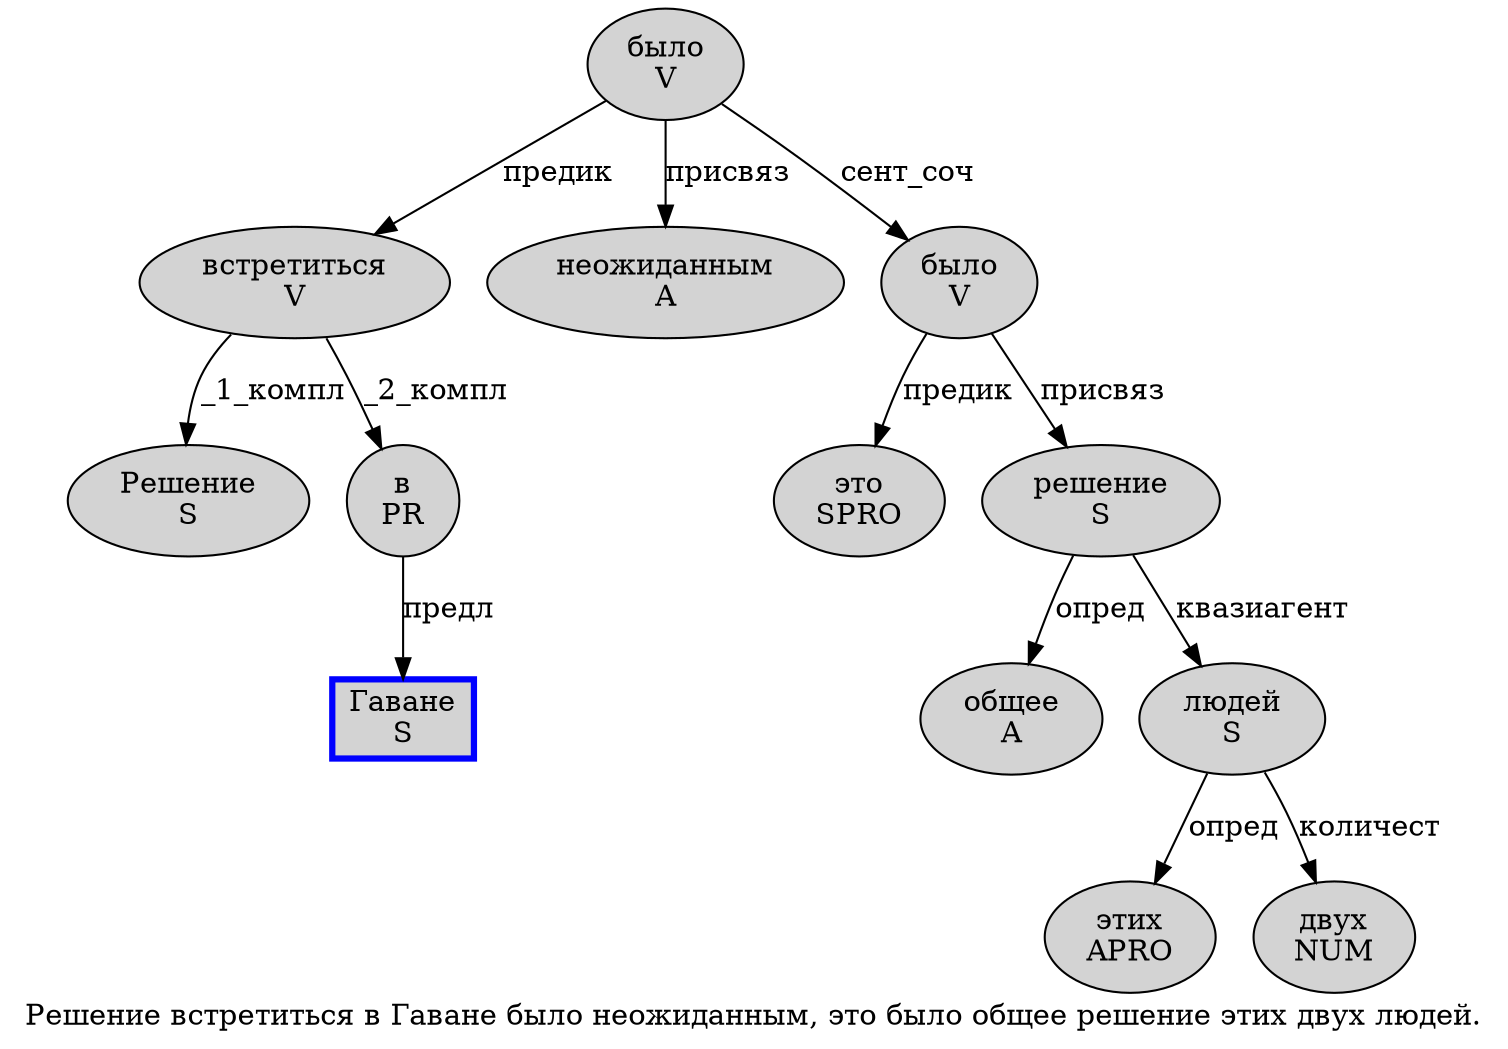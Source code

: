 digraph SENTENCE_211 {
	graph [label="Решение встретиться в Гаване было неожиданным, это было общее решение этих двух людей."]
	node [style=filled]
		0 [label="Решение
S" color="" fillcolor=lightgray penwidth=1 shape=ellipse]
		1 [label="встретиться
V" color="" fillcolor=lightgray penwidth=1 shape=ellipse]
		2 [label="в
PR" color="" fillcolor=lightgray penwidth=1 shape=ellipse]
		3 [label="Гаване
S" color=blue fillcolor=lightgray penwidth=3 shape=box]
		4 [label="было
V" color="" fillcolor=lightgray penwidth=1 shape=ellipse]
		5 [label="неожиданным
A" color="" fillcolor=lightgray penwidth=1 shape=ellipse]
		7 [label="это
SPRO" color="" fillcolor=lightgray penwidth=1 shape=ellipse]
		8 [label="было
V" color="" fillcolor=lightgray penwidth=1 shape=ellipse]
		9 [label="общее
A" color="" fillcolor=lightgray penwidth=1 shape=ellipse]
		10 [label="решение
S" color="" fillcolor=lightgray penwidth=1 shape=ellipse]
		11 [label="этих
APRO" color="" fillcolor=lightgray penwidth=1 shape=ellipse]
		12 [label="двух
NUM" color="" fillcolor=lightgray penwidth=1 shape=ellipse]
		13 [label="людей
S" color="" fillcolor=lightgray penwidth=1 shape=ellipse]
			8 -> 7 [label="предик"]
			8 -> 10 [label="присвяз"]
			2 -> 3 [label="предл"]
			1 -> 0 [label="_1_компл"]
			1 -> 2 [label="_2_компл"]
			4 -> 1 [label="предик"]
			4 -> 5 [label="присвяз"]
			4 -> 8 [label="сент_соч"]
			10 -> 9 [label="опред"]
			10 -> 13 [label="квазиагент"]
			13 -> 11 [label="опред"]
			13 -> 12 [label="количест"]
}